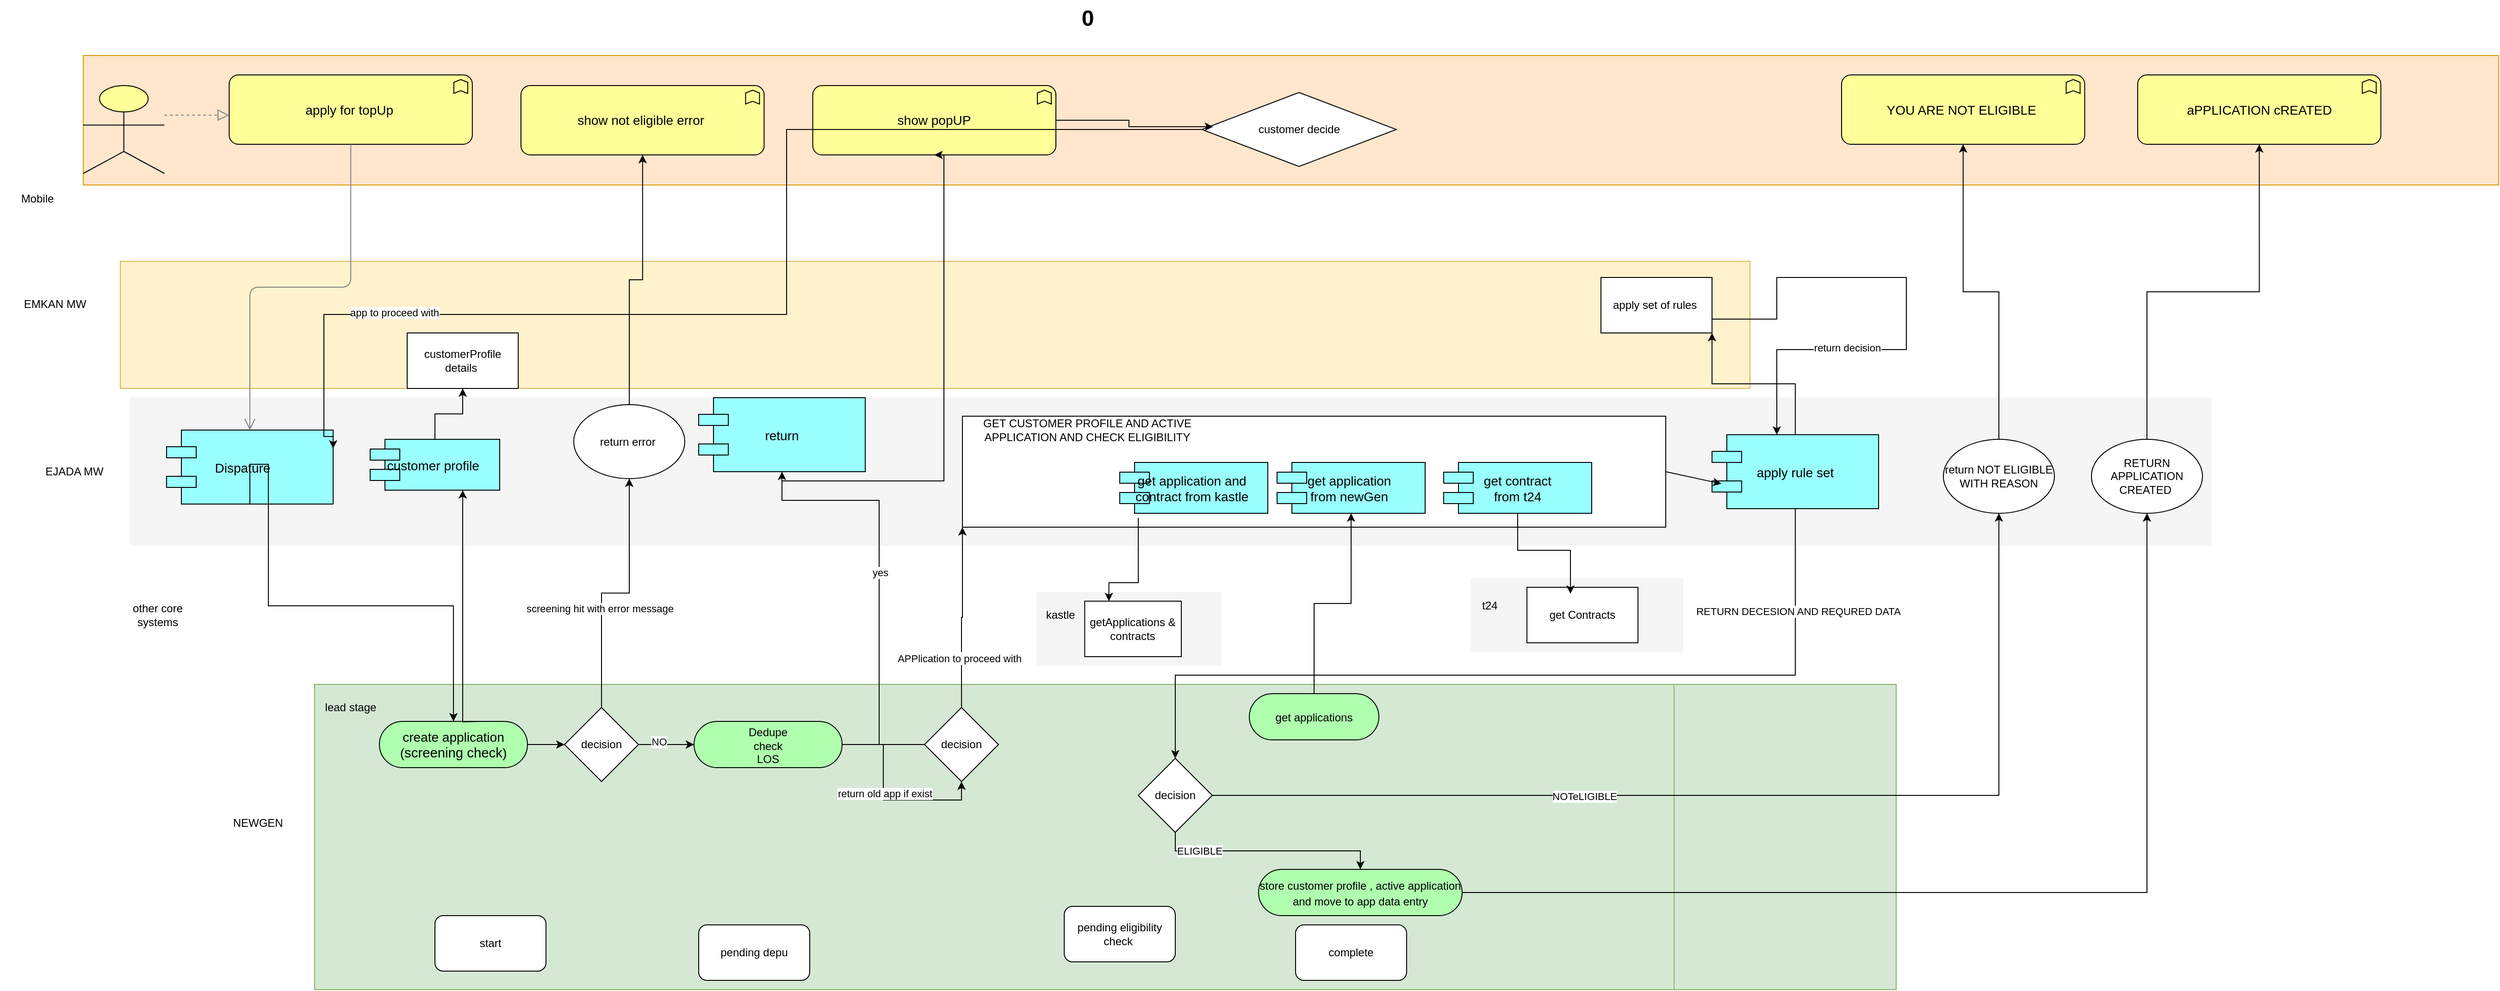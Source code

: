 <mxfile version="24.7.5" pages="4">
  <diagram name="Page-1" id="RGZKQhAAR5MllgYoGUVV">
    <mxGraphModel dx="2122" dy="805" grid="1" gridSize="10" guides="1" tooltips="1" connect="1" arrows="1" fold="1" page="1" pageScale="1" pageWidth="850" pageHeight="1100" math="0" shadow="0">
      <root>
        <mxCell id="0" />
        <mxCell id="1" parent="0" />
        <mxCell id="97WLVxQ1nQSDqi67pneO-1" value="" style="whiteSpace=wrap;html=1;strokeColor=none;strokeWidth=1;fillColor=#f5f5f5;fontSize=14;" vertex="1" parent="1">
          <mxGeometry x="-150" y="540" width="2250" height="160" as="geometry" />
        </mxCell>
        <mxCell id="97WLVxQ1nQSDqi67pneO-2" value="Business" style="text;html=1;strokeColor=none;fillColor=none;align=center;verticalAlign=middle;whiteSpace=wrap;fontSize=14;" vertex="1" parent="1">
          <mxGeometry x="1299" y="429" width="240" height="20" as="geometry" />
        </mxCell>
        <mxCell id="97WLVxQ1nQSDqi67pneO-3" value="0" style="text;strokeColor=none;fillColor=none;html=1;fontSize=24;fontStyle=1;verticalAlign=middle;align=center;" vertex="1" parent="1">
          <mxGeometry x="90" y="110" width="1590" height="40" as="geometry" />
        </mxCell>
        <mxCell id="97WLVxQ1nQSDqi67pneO-4" value="EJADA MW" style="text;html=1;align=center;verticalAlign=middle;whiteSpace=wrap;rounded=0;" vertex="1" parent="1">
          <mxGeometry x="-250" y="575" width="81" height="90" as="geometry" />
        </mxCell>
        <mxCell id="97WLVxQ1nQSDqi67pneO-5" value="Mobile" style="text;html=1;align=center;verticalAlign=middle;whiteSpace=wrap;rounded=0;" vertex="1" parent="1">
          <mxGeometry x="-290" y="280" width="81" height="90" as="geometry" />
        </mxCell>
        <mxCell id="97WLVxQ1nQSDqi67pneO-6" value="Dispature    " style="shape=component;align=center;fillColor=#99ffff;gradientColor=none;fontSize=14;" vertex="1" parent="1">
          <mxGeometry x="-110" y="575" width="180" height="80" as="geometry" />
        </mxCell>
        <mxCell id="97WLVxQ1nQSDqi67pneO-7" value="return error&amp;nbsp;" style="ellipse;whiteSpace=wrap;html=1;" vertex="1" parent="1">
          <mxGeometry x="330" y="547.5" width="120" height="80" as="geometry" />
        </mxCell>
        <mxCell id="97WLVxQ1nQSDqi67pneO-8" value="" style="whiteSpace=wrap;html=1;" vertex="1" parent="1">
          <mxGeometry x="750" y="560" width="760" height="120" as="geometry" />
        </mxCell>
        <mxCell id="97WLVxQ1nQSDqi67pneO-9" value="return" style="shape=component;align=center;fillColor=#99ffff;gradientColor=none;fontSize=14;" vertex="1" parent="1">
          <mxGeometry x="465" y="540" width="180" height="80" as="geometry" />
        </mxCell>
        <mxCell id="97WLVxQ1nQSDqi67pneO-10" value="" style="group;fillColor=#ffe6cc;strokeColor=#d79b00;" vertex="1" connectable="0" parent="1">
          <mxGeometry x="-200" y="170" width="2610" height="140" as="geometry" />
        </mxCell>
        <mxCell id="97WLVxQ1nQSDqi67pneO-11" value="apply for topUp&amp;nbsp;" style="html=1;whiteSpace=wrap;fillColor=#ffff99;shape=mxgraph.archimate3.application;appType=func;archiType=rounded;fontSize=14;" vertex="1" parent="97WLVxQ1nQSDqi67pneO-10">
          <mxGeometry x="157.651" y="21" width="262.752" height="75" as="geometry" />
        </mxCell>
        <mxCell id="97WLVxQ1nQSDqi67pneO-12" value="" style="html=1;whiteSpace=wrap;fillColor=#ffff99;shape=mxgraph.archimate3.actor;fontSize=14;" vertex="1" parent="97WLVxQ1nQSDqi67pneO-10">
          <mxGeometry y="32.5" width="87.584" height="95" as="geometry" />
        </mxCell>
        <mxCell id="97WLVxQ1nQSDqi67pneO-13" value="show popUP" style="html=1;whiteSpace=wrap;fillColor=#ffff99;shape=mxgraph.archimate3.application;appType=func;archiType=rounded;fontSize=14;" vertex="1" parent="97WLVxQ1nQSDqi67pneO-10">
          <mxGeometry x="788.255" y="32.5" width="262.752" height="75" as="geometry" />
        </mxCell>
        <mxCell id="97WLVxQ1nQSDqi67pneO-14" value="show not eligible error&amp;nbsp;" style="html=1;whiteSpace=wrap;fillColor=#ffff99;shape=mxgraph.archimate3.application;appType=func;archiType=rounded;fontSize=14;" vertex="1" parent="97WLVxQ1nQSDqi67pneO-10">
          <mxGeometry x="472.953" y="32.5" width="262.752" height="75" as="geometry" />
        </mxCell>
        <mxCell id="97WLVxQ1nQSDqi67pneO-15" style="edgeStyle=elbowEdgeStyle;rounded=1;elbow=vertical;html=1;dashed=1;startSize=10;endArrow=block;endFill=0;endSize=10;jettySize=auto;orthogonalLoop=1;strokeColor=#808080;fontSize=14;" edge="1" parent="97WLVxQ1nQSDqi67pneO-10" source="97WLVxQ1nQSDqi67pneO-12" target="97WLVxQ1nQSDqi67pneO-11">
          <mxGeometry relative="1" as="geometry" />
        </mxCell>
        <mxCell id="97WLVxQ1nQSDqi67pneO-16" value="customer decide" style="rhombus;whiteSpace=wrap;html=1;" vertex="1" parent="97WLVxQ1nQSDqi67pneO-10">
          <mxGeometry x="1208.658" y="40" width="210.201" height="80" as="geometry" />
        </mxCell>
        <mxCell id="97WLVxQ1nQSDqi67pneO-17" style="edgeStyle=orthogonalEdgeStyle;rounded=0;orthogonalLoop=1;jettySize=auto;html=1;entryX=0.058;entryY=0.463;entryDx=0;entryDy=0;entryPerimeter=0;" edge="1" parent="97WLVxQ1nQSDqi67pneO-10" source="97WLVxQ1nQSDqi67pneO-13" target="97WLVxQ1nQSDqi67pneO-16">
          <mxGeometry relative="1" as="geometry" />
        </mxCell>
        <mxCell id="97WLVxQ1nQSDqi67pneO-18" value="YOU ARE NOT ELIGIBLE&amp;nbsp;" style="html=1;whiteSpace=wrap;fillColor=#ffff99;shape=mxgraph.archimate3.application;appType=func;archiType=rounded;fontSize=14;" vertex="1" parent="97WLVxQ1nQSDqi67pneO-10">
          <mxGeometry x="1899.995" y="21" width="262.752" height="75" as="geometry" />
        </mxCell>
        <mxCell id="97WLVxQ1nQSDqi67pneO-19" value="aPPLICATION cREATED" style="html=1;whiteSpace=wrap;fillColor=#ffff99;shape=mxgraph.archimate3.application;appType=func;archiType=rounded;fontSize=14;" vertex="1" parent="97WLVxQ1nQSDqi67pneO-10">
          <mxGeometry x="2219.995" y="21" width="262.752" height="75" as="geometry" />
        </mxCell>
        <mxCell id="97WLVxQ1nQSDqi67pneO-20" value="" style="group" vertex="1" connectable="0" parent="1">
          <mxGeometry x="-50" y="850" width="1809" height="330" as="geometry" />
        </mxCell>
        <mxCell id="97WLVxQ1nQSDqi67pneO-21" value="NEWGEN&amp;nbsp;" style="text;html=1;align=center;verticalAlign=middle;whiteSpace=wrap;rounded=0;" vertex="1" parent="97WLVxQ1nQSDqi67pneO-20">
          <mxGeometry y="105" width="81" height="90" as="geometry" />
        </mxCell>
        <mxCell id="97WLVxQ1nQSDqi67pneO-22" value="" style="group;fillColor=#d5e8d4;strokeColor=#82b366;" vertex="1" connectable="0" parent="97WLVxQ1nQSDqi67pneO-20">
          <mxGeometry x="100" width="1709" height="330" as="geometry" />
        </mxCell>
        <mxCell id="97WLVxQ1nQSDqi67pneO-23" value="" style="whiteSpace=wrap;html=1;strokeColor=#82b366;strokeWidth=1;fillColor=#d5e8d4;fontSize=14;" vertex="1" parent="97WLVxQ1nQSDqi67pneO-22">
          <mxGeometry width="1469" height="330" as="geometry" />
        </mxCell>
        <mxCell id="97WLVxQ1nQSDqi67pneO-24" style="edgeStyle=orthogonalEdgeStyle;rounded=0;orthogonalLoop=1;jettySize=auto;html=1;entryX=0;entryY=0.5;entryDx=0;entryDy=0;" edge="1" parent="97WLVxQ1nQSDqi67pneO-22" source="97WLVxQ1nQSDqi67pneO-25" target="97WLVxQ1nQSDqi67pneO-28">
          <mxGeometry relative="1" as="geometry" />
        </mxCell>
        <mxCell id="97WLVxQ1nQSDqi67pneO-25" value="create application (&lt;span style=&quot;font-size:11.0pt;line-height:107%;&lt;br/&gt;font-family:&amp;quot;Calibri&amp;quot;,sans-serif;mso-fareast-font-family:Aptos;mso-fareast-theme-font:&lt;br/&gt;minor-latin;mso-bidi-font-family:Calibri;mso-ansi-language:EN-US;mso-fareast-language:&lt;br/&gt;EN-US;mso-bidi-language:AR-SA&quot;&gt;screening check&lt;/span&gt;)" style="html=1;whiteSpace=wrap;fillColor=#AFFFAF;shape=mxgraph.archimate3.service;fontSize=14;" vertex="1" parent="97WLVxQ1nQSDqi67pneO-22">
          <mxGeometry x="70" y="40" width="160" height="50" as="geometry" />
        </mxCell>
        <mxCell id="97WLVxQ1nQSDqi67pneO-26" style="edgeStyle=orthogonalEdgeStyle;rounded=0;orthogonalLoop=1;jettySize=auto;html=1;" edge="1" parent="97WLVxQ1nQSDqi67pneO-22" source="97WLVxQ1nQSDqi67pneO-28" target="97WLVxQ1nQSDqi67pneO-29">
          <mxGeometry relative="1" as="geometry" />
        </mxCell>
        <mxCell id="97WLVxQ1nQSDqi67pneO-27" value="NO" style="edgeLabel;html=1;align=center;verticalAlign=middle;resizable=0;points=[];" vertex="1" connectable="0" parent="97WLVxQ1nQSDqi67pneO-26">
          <mxGeometry x="-0.275" y="3" relative="1" as="geometry">
            <mxPoint as="offset" />
          </mxGeometry>
        </mxCell>
        <mxCell id="97WLVxQ1nQSDqi67pneO-28" value="decision" style="rhombus;whiteSpace=wrap;html=1;" vertex="1" parent="97WLVxQ1nQSDqi67pneO-22">
          <mxGeometry x="270" y="25" width="80" height="80" as="geometry" />
        </mxCell>
        <mxCell id="97WLVxQ1nQSDqi67pneO-29" value="&lt;span style=&quot;font-size: 12px;&quot;&gt;&amp;nbsp;Dedupe&amp;nbsp;&lt;/span&gt;&lt;div style=&quot;font-size: 12px;&quot;&gt;check&lt;div&gt;LOS&lt;/div&gt;&lt;/div&gt;" style="html=1;whiteSpace=wrap;fillColor=#AFFFAF;shape=mxgraph.archimate3.service;fontSize=14;" vertex="1" parent="97WLVxQ1nQSDqi67pneO-22">
          <mxGeometry x="410" y="40" width="160" height="50" as="geometry" />
        </mxCell>
        <mxCell id="97WLVxQ1nQSDqi67pneO-30" value="start" style="rounded=1;whiteSpace=wrap;html=1;" vertex="1" parent="97WLVxQ1nQSDqi67pneO-22">
          <mxGeometry x="130" y="250" width="120" height="60" as="geometry" />
        </mxCell>
        <mxCell id="97WLVxQ1nQSDqi67pneO-31" value="pending depu" style="rounded=1;whiteSpace=wrap;html=1;" vertex="1" parent="97WLVxQ1nQSDqi67pneO-22">
          <mxGeometry x="415" y="260" width="120" height="60" as="geometry" />
        </mxCell>
        <mxCell id="97WLVxQ1nQSDqi67pneO-32" value="pending eligibility check&amp;nbsp;" style="rounded=1;whiteSpace=wrap;html=1;" vertex="1" parent="97WLVxQ1nQSDqi67pneO-22">
          <mxGeometry x="810" y="240" width="120" height="60" as="geometry" />
        </mxCell>
        <mxCell id="97WLVxQ1nQSDqi67pneO-33" value="complete" style="rounded=1;whiteSpace=wrap;html=1;" vertex="1" parent="97WLVxQ1nQSDqi67pneO-22">
          <mxGeometry x="1060" y="260" width="120" height="60" as="geometry" />
        </mxCell>
        <mxCell id="97WLVxQ1nQSDqi67pneO-34" value="&lt;span style=&quot;font-size: 12px;&quot;&gt;store customer profile , active application and move to app data entry&lt;/span&gt;" style="html=1;whiteSpace=wrap;fillColor=#AFFFAF;shape=mxgraph.archimate3.service;fontSize=14;" vertex="1" parent="97WLVxQ1nQSDqi67pneO-22">
          <mxGeometry x="1020" y="200" width="220" height="50" as="geometry" />
        </mxCell>
        <mxCell id="97WLVxQ1nQSDqi67pneO-35" value="&lt;span style=&quot;font-size: 12px;&quot;&gt;get applications&lt;/span&gt;" style="html=1;whiteSpace=wrap;fillColor=#AFFFAF;shape=mxgraph.archimate3.service;fontSize=14;" vertex="1" parent="97WLVxQ1nQSDqi67pneO-22">
          <mxGeometry x="1010" y="10" width="140" height="50" as="geometry" />
        </mxCell>
        <mxCell id="97WLVxQ1nQSDqi67pneO-36" value="lead stage" style="text;html=1;align=center;verticalAlign=middle;whiteSpace=wrap;rounded=0;" vertex="1" parent="97WLVxQ1nQSDqi67pneO-22">
          <mxGeometry x="9" y="10" width="60" height="30" as="geometry" />
        </mxCell>
        <mxCell id="97WLVxQ1nQSDqi67pneO-37" value="decision" style="rhombus;whiteSpace=wrap;html=1;" vertex="1" parent="97WLVxQ1nQSDqi67pneO-22">
          <mxGeometry x="659" y="25" width="80" height="80" as="geometry" />
        </mxCell>
        <mxCell id="97WLVxQ1nQSDqi67pneO-38" style="edgeStyle=orthogonalEdgeStyle;rounded=0;orthogonalLoop=1;jettySize=auto;html=1;entryX=0.5;entryY=1;entryDx=0;entryDy=0;" edge="1" parent="97WLVxQ1nQSDqi67pneO-22" source="97WLVxQ1nQSDqi67pneO-29" target="97WLVxQ1nQSDqi67pneO-37">
          <mxGeometry relative="1" as="geometry" />
        </mxCell>
        <mxCell id="97WLVxQ1nQSDqi67pneO-39" value="return old app if exist" style="edgeLabel;html=1;align=center;verticalAlign=middle;resizable=0;points=[];" vertex="1" connectable="0" parent="97WLVxQ1nQSDqi67pneO-38">
          <mxGeometry x="-0.067" y="1" relative="1" as="geometry">
            <mxPoint as="offset" />
          </mxGeometry>
        </mxCell>
        <mxCell id="97WLVxQ1nQSDqi67pneO-40" style="edgeStyle=orthogonalEdgeStyle;rounded=0;orthogonalLoop=1;jettySize=auto;html=1;exitX=0.5;exitY=1;exitDx=0;exitDy=0;" edge="1" parent="97WLVxQ1nQSDqi67pneO-22" source="97WLVxQ1nQSDqi67pneO-42" target="97WLVxQ1nQSDqi67pneO-34">
          <mxGeometry relative="1" as="geometry" />
        </mxCell>
        <mxCell id="97WLVxQ1nQSDqi67pneO-41" value="ELIGIBLE" style="edgeLabel;html=1;align=center;verticalAlign=middle;resizable=0;points=[];" vertex="1" connectable="0" parent="97WLVxQ1nQSDqi67pneO-40">
          <mxGeometry x="-0.618" relative="1" as="geometry">
            <mxPoint as="offset" />
          </mxGeometry>
        </mxCell>
        <mxCell id="97WLVxQ1nQSDqi67pneO-42" value="decision" style="rhombus;whiteSpace=wrap;html=1;" vertex="1" parent="97WLVxQ1nQSDqi67pneO-22">
          <mxGeometry x="890" y="80" width="80" height="80" as="geometry" />
        </mxCell>
        <mxCell id="97WLVxQ1nQSDqi67pneO-43" style="edgeStyle=orthogonalEdgeStyle;rounded=0;orthogonalLoop=1;jettySize=auto;html=1;" edge="1" parent="1" source="97WLVxQ1nQSDqi67pneO-28" target="97WLVxQ1nQSDqi67pneO-7">
          <mxGeometry relative="1" as="geometry" />
        </mxCell>
        <mxCell id="97WLVxQ1nQSDqi67pneO-44" value="screening hit with error message" style="edgeLabel;html=1;align=center;verticalAlign=middle;resizable=0;points=[];" vertex="1" connectable="0" parent="97WLVxQ1nQSDqi67pneO-43">
          <mxGeometry x="-0.229" y="2" relative="1" as="geometry">
            <mxPoint as="offset" />
          </mxGeometry>
        </mxCell>
        <mxCell id="97WLVxQ1nQSDqi67pneO-45" style="edgeStyle=orthogonalEdgeStyle;rounded=0;orthogonalLoop=1;jettySize=auto;html=1;entryX=0.5;entryY=0;entryDx=0;entryDy=0;entryPerimeter=0;exitX=0.5;exitY=1;exitDx=0;exitDy=0;" edge="1" parent="1" source="97WLVxQ1nQSDqi67pneO-6" target="97WLVxQ1nQSDqi67pneO-25">
          <mxGeometry relative="1" as="geometry">
            <Array as="points">
              <mxPoint x="-20" y="612" />
              <mxPoint y="612" />
              <mxPoint y="765" />
              <mxPoint x="200" y="765" />
            </Array>
          </mxGeometry>
        </mxCell>
        <mxCell id="97WLVxQ1nQSDqi67pneO-46" value="GET CUSTOMER PROFILE AND ACTIVE APPLICATION AND CHECK ELIGIBILITY" style="text;html=1;align=center;verticalAlign=middle;whiteSpace=wrap;rounded=0;" vertex="1" parent="1">
          <mxGeometry x="750" y="560" width="270" height="30" as="geometry" />
        </mxCell>
        <mxCell id="97WLVxQ1nQSDqi67pneO-47" value="get application and &#xa;contract from kastle " style="shape=component;align=center;fillColor=#99ffff;gradientColor=none;fontSize=14;" vertex="1" parent="1">
          <mxGeometry x="920" y="610" width="160" height="55" as="geometry" />
        </mxCell>
        <mxCell id="97WLVxQ1nQSDqi67pneO-48" value="get application &#xa;from newGen " style="shape=component;align=center;fillColor=#99ffff;gradientColor=none;fontSize=14;" vertex="1" parent="1">
          <mxGeometry x="1090" y="610" width="160" height="55" as="geometry" />
        </mxCell>
        <mxCell id="97WLVxQ1nQSDqi67pneO-49" value="get contract&#xa;from t24" style="shape=component;align=center;fillColor=#99ffff;gradientColor=none;fontSize=14;" vertex="1" parent="1">
          <mxGeometry x="1270" y="610" width="160" height="55" as="geometry" />
        </mxCell>
        <mxCell id="97WLVxQ1nQSDqi67pneO-50" value="" style="whiteSpace=wrap;html=1;strokeColor=#d6b656;strokeWidth=1;fillColor=#fff2cc;fontSize=14;" vertex="1" parent="1">
          <mxGeometry x="-160" y="392.5" width="1761" height="137.5" as="geometry" />
        </mxCell>
        <mxCell id="97WLVxQ1nQSDqi67pneO-51" style="edgeStyle=orthogonalEdgeStyle;rounded=0;orthogonalLoop=1;jettySize=auto;html=1;entryX=0.5;entryY=1;entryDx=0;entryDy=0;entryPerimeter=0;" edge="1" parent="1" source="97WLVxQ1nQSDqi67pneO-9" target="97WLVxQ1nQSDqi67pneO-13">
          <mxGeometry relative="1" as="geometry">
            <Array as="points">
              <mxPoint x="730" y="630" />
            </Array>
          </mxGeometry>
        </mxCell>
        <mxCell id="97WLVxQ1nQSDqi67pneO-52" style="edgeStyle=orthogonalEdgeStyle;rounded=0;orthogonalLoop=1;jettySize=auto;html=1;" edge="1" parent="1" source="97WLVxQ1nQSDqi67pneO-7" target="97WLVxQ1nQSDqi67pneO-14">
          <mxGeometry relative="1" as="geometry" />
        </mxCell>
        <mxCell id="97WLVxQ1nQSDqi67pneO-53" style="edgeStyle=elbowEdgeStyle;rounded=1;elbow=vertical;html=1;startSize=10;endArrow=open;endFill=0;endSize=10;jettySize=auto;orthogonalLoop=1;strokeColor=#808080;fontSize=14;" edge="1" parent="1" source="97WLVxQ1nQSDqi67pneO-11" target="97WLVxQ1nQSDqi67pneO-6">
          <mxGeometry relative="1" as="geometry" />
        </mxCell>
        <mxCell id="97WLVxQ1nQSDqi67pneO-54" value="EMKAN MW" style="text;html=1;align=center;verticalAlign=middle;whiteSpace=wrap;rounded=0;" vertex="1" parent="1">
          <mxGeometry x="-271" y="394" width="81" height="90" as="geometry" />
        </mxCell>
        <mxCell id="97WLVxQ1nQSDqi67pneO-55" style="edgeStyle=orthogonalEdgeStyle;rounded=0;orthogonalLoop=1;jettySize=auto;html=1;entryX=1;entryY=0.25;entryDx=0;entryDy=0;" edge="1" parent="1" source="97WLVxQ1nQSDqi67pneO-16" target="97WLVxQ1nQSDqi67pneO-6">
          <mxGeometry relative="1" as="geometry">
            <Array as="points">
              <mxPoint x="560" y="450" />
              <mxPoint x="60" y="450" />
              <mxPoint x="60" y="582" />
              <mxPoint x="70" y="582" />
            </Array>
          </mxGeometry>
        </mxCell>
        <mxCell id="97WLVxQ1nQSDqi67pneO-56" value="app to proceed with" style="edgeLabel;html=1;align=center;verticalAlign=middle;resizable=0;points=[];" vertex="1" connectable="0" parent="97WLVxQ1nQSDqi67pneO-55">
          <mxGeometry x="0.645" y="-2" relative="1" as="geometry">
            <mxPoint as="offset" />
          </mxGeometry>
        </mxCell>
        <mxCell id="97WLVxQ1nQSDqi67pneO-57" style="edgeStyle=orthogonalEdgeStyle;rounded=0;orthogonalLoop=1;jettySize=auto;html=1;exitX=1;exitY=0.75;exitDx=0;exitDy=0;" edge="1" parent="1" source="97WLVxQ1nQSDqi67pneO-59" target="97WLVxQ1nQSDqi67pneO-75">
          <mxGeometry relative="1" as="geometry">
            <mxPoint x="1630" y="437.02" as="sourcePoint" />
            <mxPoint x="2060" y="545" as="targetPoint" />
            <Array as="points">
              <mxPoint x="1630" y="455" />
              <mxPoint x="1630" y="410" />
              <mxPoint x="1770" y="410" />
              <mxPoint x="1770" y="488" />
              <mxPoint x="1630" y="488" />
            </Array>
          </mxGeometry>
        </mxCell>
        <mxCell id="97WLVxQ1nQSDqi67pneO-58" value="return decision" style="edgeLabel;html=1;align=center;verticalAlign=middle;resizable=0;points=[];" vertex="1" connectable="0" parent="97WLVxQ1nQSDqi67pneO-57">
          <mxGeometry x="0.405" y="-2" relative="1" as="geometry">
            <mxPoint as="offset" />
          </mxGeometry>
        </mxCell>
        <mxCell id="97WLVxQ1nQSDqi67pneO-59" value="apply set of rules&amp;nbsp;" style="whiteSpace=wrap;html=1;" vertex="1" parent="1">
          <mxGeometry x="1440" y="410" width="120" height="60" as="geometry" />
        </mxCell>
        <mxCell id="97WLVxQ1nQSDqi67pneO-60" value="" style="edgeStyle=orthogonalEdgeStyle;rounded=0;orthogonalLoop=1;jettySize=auto;html=1;entryX=1;entryY=1;entryDx=0;entryDy=0;exitX=0.5;exitY=0;exitDx=0;exitDy=0;" edge="1" parent="1" source="97WLVxQ1nQSDqi67pneO-75" target="97WLVxQ1nQSDqi67pneO-59">
          <mxGeometry relative="1" as="geometry" />
        </mxCell>
        <mxCell id="97WLVxQ1nQSDqi67pneO-61" style="edgeStyle=orthogonalEdgeStyle;rounded=0;orthogonalLoop=1;jettySize=auto;html=1;exitX=0.5;exitY=0;exitDx=0;exitDy=0;" edge="1" parent="1" source="97WLVxQ1nQSDqi67pneO-89" target="97WLVxQ1nQSDqi67pneO-62">
          <mxGeometry relative="1" as="geometry" />
        </mxCell>
        <mxCell id="97WLVxQ1nQSDqi67pneO-62" value="customerProfile details&amp;nbsp;" style="whiteSpace=wrap;html=1;" vertex="1" parent="1">
          <mxGeometry x="150" y="470" width="120" height="60" as="geometry" />
        </mxCell>
        <mxCell id="97WLVxQ1nQSDqi67pneO-63" value="" style="whiteSpace=wrap;html=1;strokeColor=none;strokeWidth=1;fillColor=#f5f5f5;fontSize=14;" vertex="1" parent="1">
          <mxGeometry x="1299" y="735" width="230" height="80" as="geometry" />
        </mxCell>
        <mxCell id="97WLVxQ1nQSDqi67pneO-64" value="t24" style="text;html=1;align=center;verticalAlign=middle;whiteSpace=wrap;rounded=0;" vertex="1" parent="1">
          <mxGeometry x="1290" y="750" width="60" height="30" as="geometry" />
        </mxCell>
        <mxCell id="97WLVxQ1nQSDqi67pneO-65" value="" style="group" vertex="1" connectable="0" parent="1">
          <mxGeometry x="830" y="750" width="200" height="80" as="geometry" />
        </mxCell>
        <mxCell id="97WLVxQ1nQSDqi67pneO-66" value="" style="whiteSpace=wrap;html=1;strokeColor=none;strokeWidth=1;fillColor=#f5f5f5;fontSize=14;" vertex="1" parent="97WLVxQ1nQSDqi67pneO-65">
          <mxGeometry width="200" height="80" as="geometry" />
        </mxCell>
        <mxCell id="97WLVxQ1nQSDqi67pneO-67" value="getApplications &amp;amp; contracts" style="whiteSpace=wrap;html=1;" vertex="1" parent="97WLVxQ1nQSDqi67pneO-65">
          <mxGeometry x="52.174" y="10" width="104.348" height="60" as="geometry" />
        </mxCell>
        <mxCell id="97WLVxQ1nQSDqi67pneO-68" value="kastle" style="text;html=1;align=center;verticalAlign=middle;whiteSpace=wrap;rounded=0;" vertex="1" parent="97WLVxQ1nQSDqi67pneO-65">
          <mxGeometry y="10" width="52.174" height="30" as="geometry" />
        </mxCell>
        <mxCell id="97WLVxQ1nQSDqi67pneO-69" style="edgeStyle=orthogonalEdgeStyle;rounded=0;orthogonalLoop=1;jettySize=auto;html=1;entryX=0.25;entryY=0;entryDx=0;entryDy=0;" edge="1" parent="1" target="97WLVxQ1nQSDqi67pneO-67">
          <mxGeometry relative="1" as="geometry">
            <mxPoint x="940" y="670" as="sourcePoint" />
            <mxPoint x="980" y="775" as="targetPoint" />
            <Array as="points">
              <mxPoint x="940" y="740" />
              <mxPoint x="908" y="740" />
            </Array>
          </mxGeometry>
        </mxCell>
        <mxCell id="97WLVxQ1nQSDqi67pneO-70" value="get Contracts" style="whiteSpace=wrap;html=1;" vertex="1" parent="1">
          <mxGeometry x="1360" y="745" width="120" height="60" as="geometry" />
        </mxCell>
        <mxCell id="97WLVxQ1nQSDqi67pneO-71" style="edgeStyle=orthogonalEdgeStyle;rounded=0;orthogonalLoop=1;jettySize=auto;html=1;entryX=0.392;entryY=0.117;entryDx=0;entryDy=0;entryPerimeter=0;" edge="1" parent="1" source="97WLVxQ1nQSDqi67pneO-49" target="97WLVxQ1nQSDqi67pneO-70">
          <mxGeometry relative="1" as="geometry" />
        </mxCell>
        <mxCell id="97WLVxQ1nQSDqi67pneO-72" value="other core systems" style="text;html=1;align=center;verticalAlign=middle;whiteSpace=wrap;rounded=0;" vertex="1" parent="1">
          <mxGeometry x="-160" y="730" width="81" height="90" as="geometry" />
        </mxCell>
        <mxCell id="97WLVxQ1nQSDqi67pneO-73" style="edgeStyle=orthogonalEdgeStyle;rounded=0;orthogonalLoop=1;jettySize=auto;html=1;entryX=0.5;entryY=0;entryDx=0;entryDy=0;" edge="1" parent="1" source="97WLVxQ1nQSDqi67pneO-75" target="97WLVxQ1nQSDqi67pneO-42">
          <mxGeometry relative="1" as="geometry">
            <Array as="points">
              <mxPoint x="1650" y="840" />
              <mxPoint x="980" y="840" />
            </Array>
          </mxGeometry>
        </mxCell>
        <mxCell id="97WLVxQ1nQSDqi67pneO-74" value="RETURN DECESION AND REQURED DATA" style="edgeLabel;html=1;align=center;verticalAlign=middle;resizable=0;points=[];" vertex="1" connectable="0" parent="97WLVxQ1nQSDqi67pneO-73">
          <mxGeometry x="-0.764" y="3" relative="1" as="geometry">
            <mxPoint as="offset" />
          </mxGeometry>
        </mxCell>
        <mxCell id="97WLVxQ1nQSDqi67pneO-75" value="apply rule set" style="shape=component;align=center;fillColor=#99ffff;gradientColor=none;fontSize=14;" vertex="1" parent="1">
          <mxGeometry x="1560" y="580" width="180" height="80" as="geometry" />
        </mxCell>
        <mxCell id="97WLVxQ1nQSDqi67pneO-76" style="edgeStyle=orthogonalEdgeStyle;rounded=0;orthogonalLoop=1;jettySize=auto;html=1;entryX=0.5;entryY=1;entryDx=0;entryDy=0;" edge="1" parent="1" source="97WLVxQ1nQSDqi67pneO-37" target="97WLVxQ1nQSDqi67pneO-9">
          <mxGeometry relative="1" as="geometry">
            <Array as="points">
              <mxPoint x="660" y="915" />
              <mxPoint x="660" y="651" />
            </Array>
          </mxGeometry>
        </mxCell>
        <mxCell id="97WLVxQ1nQSDqi67pneO-77" value="yes" style="edgeLabel;html=1;align=center;verticalAlign=middle;resizable=0;points=[];" vertex="1" connectable="0" parent="97WLVxQ1nQSDqi67pneO-76">
          <mxGeometry x="0.047" y="-1" relative="1" as="geometry">
            <mxPoint as="offset" />
          </mxGeometry>
        </mxCell>
        <mxCell id="97WLVxQ1nQSDqi67pneO-78" value="" style="edgeStyle=orthogonalEdgeStyle;rounded=0;orthogonalLoop=1;jettySize=auto;html=1;entryX=0;entryY=1;entryDx=0;entryDy=0;" edge="1" parent="1" source="97WLVxQ1nQSDqi67pneO-37" target="97WLVxQ1nQSDqi67pneO-8">
          <mxGeometry relative="1" as="geometry" />
        </mxCell>
        <mxCell id="97WLVxQ1nQSDqi67pneO-79" value="no&amp;nbsp;" style="edgeLabel;html=1;align=center;verticalAlign=middle;resizable=0;points=[];" vertex="1" connectable="0" parent="97WLVxQ1nQSDqi67pneO-78">
          <mxGeometry x="-0.448" y="3" relative="1" as="geometry">
            <mxPoint as="offset" />
          </mxGeometry>
        </mxCell>
        <mxCell id="97WLVxQ1nQSDqi67pneO-80" value="&amp;nbsp;APPlication to proceed with" style="edgeLabel;html=1;align=center;verticalAlign=middle;resizable=0;points=[];" vertex="1" connectable="0" parent="97WLVxQ1nQSDqi67pneO-78">
          <mxGeometry x="-0.461" y="4" relative="1" as="geometry">
            <mxPoint as="offset" />
          </mxGeometry>
        </mxCell>
        <mxCell id="97WLVxQ1nQSDqi67pneO-81" value="" style="endArrow=classic;html=1;rounded=0;entryX=0.056;entryY=0.663;entryDx=0;entryDy=0;entryPerimeter=0;" edge="1" parent="1" target="97WLVxQ1nQSDqi67pneO-75">
          <mxGeometry width="50" height="50" relative="1" as="geometry">
            <mxPoint x="1510" y="620" as="sourcePoint" />
            <mxPoint x="1560" y="570" as="targetPoint" />
          </mxGeometry>
        </mxCell>
        <mxCell id="97WLVxQ1nQSDqi67pneO-82" value="return NOT ELIGIBLE WITH REASON" style="ellipse;whiteSpace=wrap;html=1;" vertex="1" parent="1">
          <mxGeometry x="1810" y="585" width="120" height="80" as="geometry" />
        </mxCell>
        <mxCell id="97WLVxQ1nQSDqi67pneO-83" style="edgeStyle=orthogonalEdgeStyle;rounded=0;orthogonalLoop=1;jettySize=auto;html=1;entryX=0.5;entryY=1;entryDx=0;entryDy=0;" edge="1" parent="1" source="97WLVxQ1nQSDqi67pneO-42" target="97WLVxQ1nQSDqi67pneO-82">
          <mxGeometry relative="1" as="geometry">
            <mxPoint x="1210" y="970" as="targetPoint" />
          </mxGeometry>
        </mxCell>
        <mxCell id="97WLVxQ1nQSDqi67pneO-84" value="NOTeLIGIBLE" style="edgeLabel;html=1;align=center;verticalAlign=middle;resizable=0;points=[];" vertex="1" connectable="0" parent="97WLVxQ1nQSDqi67pneO-83">
          <mxGeometry x="-0.305" y="-1" relative="1" as="geometry">
            <mxPoint as="offset" />
          </mxGeometry>
        </mxCell>
        <mxCell id="97WLVxQ1nQSDqi67pneO-85" style="edgeStyle=orthogonalEdgeStyle;rounded=0;orthogonalLoop=1;jettySize=auto;html=1;entryX=0.5;entryY=1;entryDx=0;entryDy=0;entryPerimeter=0;" edge="1" parent="1" source="97WLVxQ1nQSDqi67pneO-82" target="97WLVxQ1nQSDqi67pneO-18">
          <mxGeometry relative="1" as="geometry" />
        </mxCell>
        <mxCell id="97WLVxQ1nQSDqi67pneO-86" value="RETURN APPLICATION CREATED&amp;nbsp;" style="ellipse;whiteSpace=wrap;html=1;" vertex="1" parent="1">
          <mxGeometry x="1970" y="585" width="120" height="80" as="geometry" />
        </mxCell>
        <mxCell id="97WLVxQ1nQSDqi67pneO-87" style="edgeStyle=orthogonalEdgeStyle;rounded=0;orthogonalLoop=1;jettySize=auto;html=1;entryX=0.5;entryY=1;entryDx=0;entryDy=0;" edge="1" parent="1" source="97WLVxQ1nQSDqi67pneO-34" target="97WLVxQ1nQSDqi67pneO-86">
          <mxGeometry relative="1" as="geometry" />
        </mxCell>
        <mxCell id="97WLVxQ1nQSDqi67pneO-88" style="edgeStyle=orthogonalEdgeStyle;rounded=0;orthogonalLoop=1;jettySize=auto;html=1;entryX=0.5;entryY=1;entryDx=0;entryDy=0;entryPerimeter=0;" edge="1" parent="1" source="97WLVxQ1nQSDqi67pneO-86" target="97WLVxQ1nQSDqi67pneO-19">
          <mxGeometry relative="1" as="geometry" />
        </mxCell>
        <mxCell id="97WLVxQ1nQSDqi67pneO-89" value="customer profile " style="shape=component;align=center;fillColor=#99ffff;gradientColor=none;fontSize=14;" vertex="1" parent="1">
          <mxGeometry x="110" y="585" width="140" height="55" as="geometry" />
        </mxCell>
        <mxCell id="97WLVxQ1nQSDqi67pneO-90" style="edgeStyle=orthogonalEdgeStyle;rounded=0;orthogonalLoop=1;jettySize=auto;html=1;" edge="1" parent="1">
          <mxGeometry relative="1" as="geometry">
            <mxPoint x="230" y="890" as="sourcePoint" />
            <mxPoint x="210" y="640" as="targetPoint" />
          </mxGeometry>
        </mxCell>
        <mxCell id="97WLVxQ1nQSDqi67pneO-91" style="edgeStyle=orthogonalEdgeStyle;rounded=0;orthogonalLoop=1;jettySize=auto;html=1;exitX=0.5;exitY=0;exitDx=0;exitDy=0;exitPerimeter=0;" edge="1" parent="1" source="97WLVxQ1nQSDqi67pneO-35" target="97WLVxQ1nQSDqi67pneO-48">
          <mxGeometry relative="1" as="geometry" />
        </mxCell>
      </root>
    </mxGraphModel>
  </diagram>
  <diagram name="Page-2" id="5XKP6lIqmi9l5FEIjpCR">
    <mxGraphModel grid="1" page="1" gridSize="10" guides="1" tooltips="1" connect="1" arrows="1" fold="1" pageScale="1" pageWidth="827" pageHeight="1169" math="0" shadow="0">
      <root>
        <mxCell id="0" />
        <mxCell id="1" parent="0" />
        <mxCell id="oN2jPuJVBlnPUY4lmOSZ-2" value="" style="endArrow=none;dashed=1;html=1;dashPattern=1 3;strokeWidth=2;rounded=0;" edge="1" parent="1" source="tf4WmWPH4eLoDcIHFeZ8-3">
          <mxGeometry width="50" height="50" relative="1" as="geometry">
            <mxPoint x="100" y="500" as="sourcePoint" />
            <mxPoint x="100" y="90" as="targetPoint" />
          </mxGeometry>
        </mxCell>
        <mxCell id="oN2jPuJVBlnPUY4lmOSZ-3" value="mobile" style="rounded=1;whiteSpace=wrap;html=1;" vertex="1" parent="1">
          <mxGeometry x="40" y="30" width="120" height="60" as="geometry" />
        </mxCell>
        <mxCell id="oN2jPuJVBlnPUY4lmOSZ-4" value="Ejada MW External&amp;nbsp;" style="rounded=1;whiteSpace=wrap;html=1;" vertex="1" parent="1">
          <mxGeometry x="250" y="30" width="70" height="60" as="geometry" />
        </mxCell>
        <mxCell id="oN2jPuJVBlnPUY4lmOSZ-5" value="" style="endArrow=none;dashed=1;html=1;dashPattern=1 3;strokeWidth=2;rounded=0;" edge="1" parent="1">
          <mxGeometry width="50" height="50" relative="1" as="geometry">
            <mxPoint x="281" y="500" as="sourcePoint" />
            <mxPoint x="281" y="90" as="targetPoint" />
          </mxGeometry>
        </mxCell>
        <mxCell id="oN2jPuJVBlnPUY4lmOSZ-6" value="NewGEN" style="rounded=1;whiteSpace=wrap;html=1;" vertex="1" parent="1">
          <mxGeometry x="452" y="30" width="120" height="60" as="geometry" />
        </mxCell>
        <mxCell id="oN2jPuJVBlnPUY4lmOSZ-7" value="" style="endArrow=none;dashed=1;html=1;dashPattern=1 3;strokeWidth=2;rounded=0;" edge="1" parent="1" source="tf4WmWPH4eLoDcIHFeZ8-7">
          <mxGeometry width="50" height="50" relative="1" as="geometry">
            <mxPoint x="510" y="500" as="sourcePoint" />
            <mxPoint x="510" y="90" as="targetPoint" />
          </mxGeometry>
        </mxCell>
        <mxCell id="D_-1QW1JXf5Sl1nVwlum-1" value="Apply for TopUp" style="text;html=1;align=center;verticalAlign=middle;resizable=0;points=[];autosize=1;strokeColor=none;fillColor=none;" vertex="1" parent="1">
          <mxGeometry x="-25" y="128" width="110" height="30" as="geometry" />
        </mxCell>
        <mxCell id="tf4WmWPH4eLoDcIHFeZ8-1" value="ENMIE" style="rounded=1;whiteSpace=wrap;html=1;" vertex="1" parent="1">
          <mxGeometry x="690" y="30" width="120" height="60" as="geometry" />
        </mxCell>
        <mxCell id="tf4WmWPH4eLoDcIHFeZ8-2" value="" style="endArrow=none;dashed=1;html=1;dashPattern=1 3;strokeWidth=2;rounded=0;" edge="1" parent="1" source="tf4WmWPH4eLoDcIHFeZ8-21">
          <mxGeometry width="50" height="50" relative="1" as="geometry">
            <mxPoint x="750" y="500" as="sourcePoint" />
            <mxPoint x="750" y="90" as="targetPoint" />
          </mxGeometry>
        </mxCell>
        <mxCell id="tf4WmWPH4eLoDcIHFeZ8-4" value="" style="endArrow=none;dashed=1;html=1;dashPattern=1 3;strokeWidth=2;rounded=0;" edge="1" parent="1" target="tf4WmWPH4eLoDcIHFeZ8-3">
          <mxGeometry width="50" height="50" relative="1" as="geometry">
            <mxPoint x="100" y="500" as="sourcePoint" />
            <mxPoint x="100" y="90" as="targetPoint" />
          </mxGeometry>
        </mxCell>
        <mxCell id="tf4WmWPH4eLoDcIHFeZ8-6" value="" style="edgeStyle=orthogonalEdgeStyle;rounded=0;orthogonalLoop=1;jettySize=auto;html=1;" edge="1" parent="1" source="tf4WmWPH4eLoDcIHFeZ8-3" target="tf4WmWPH4eLoDcIHFeZ8-5">
          <mxGeometry relative="1" as="geometry" />
        </mxCell>
        <mxCell id="tf4WmWPH4eLoDcIHFeZ8-3" value="" style="shape=ext;double=1;rounded=1;whiteSpace=wrap;html=1;" vertex="1" parent="1">
          <mxGeometry x="90" y="120" width="20" height="80" as="geometry" />
        </mxCell>
        <mxCell id="tf4WmWPH4eLoDcIHFeZ8-8" value="" style="edgeStyle=orthogonalEdgeStyle;rounded=0;orthogonalLoop=1;jettySize=auto;html=1;entryX=0;entryY=0.25;entryDx=0;entryDy=0;" edge="1" parent="1" target="tf4WmWPH4eLoDcIHFeZ8-7">
          <mxGeometry relative="1" as="geometry">
            <mxPoint x="290" y="163" as="sourcePoint" />
            <mxPoint x="501" y="229" as="targetPoint" />
          </mxGeometry>
        </mxCell>
        <mxCell id="tf4WmWPH4eLoDcIHFeZ8-5" value="" style="shape=ext;double=1;rounded=1;whiteSpace=wrap;html=1;" vertex="1" parent="1">
          <mxGeometry x="270" y="110" width="20" height="80" as="geometry" />
        </mxCell>
        <mxCell id="tf4WmWPH4eLoDcIHFeZ8-9" value="" style="endArrow=none;dashed=1;html=1;dashPattern=1 3;strokeWidth=2;rounded=0;" edge="1" parent="1" source="2e83CcFqorGtqbYrsSZb-8" target="tf4WmWPH4eLoDcIHFeZ8-7">
          <mxGeometry width="50" height="50" relative="1" as="geometry">
            <mxPoint x="520" y="680" as="sourcePoint" />
            <mxPoint x="511" y="90" as="targetPoint" />
          </mxGeometry>
        </mxCell>
        <mxCell id="tf4WmWPH4eLoDcIHFeZ8-7" value="" style="shape=ext;double=1;rounded=1;whiteSpace=wrap;html=1;" vertex="1" parent="1">
          <mxGeometry x="501" y="111" width="20" height="210" as="geometry" />
        </mxCell>
        <mxCell id="tf4WmWPH4eLoDcIHFeZ8-12" value="" style="rounded=0;orthogonalLoop=1;jettySize=auto;html=1;exitX=0;exitY=0.25;exitDx=0;exitDy=0;entryX=0.894;entryY=0.478;entryDx=0;entryDy=0;entryPerimeter=0;" edge="1" parent="1" target="tf4WmWPH4eLoDcIHFeZ8-16">
          <mxGeometry relative="1" as="geometry">
            <mxPoint x="501" y="311" as="sourcePoint" />
            <mxPoint x="391" y="321" as="targetPoint" />
          </mxGeometry>
        </mxCell>
        <mxCell id="tf4WmWPH4eLoDcIHFeZ8-19" value="enmie" style="edgeLabel;html=1;align=center;verticalAlign=middle;resizable=0;points=[];" vertex="1" connectable="0" parent="tf4WmWPH4eLoDcIHFeZ8-12">
          <mxGeometry x="-0.107" y="3" relative="1" as="geometry">
            <mxPoint as="offset" />
          </mxGeometry>
        </mxCell>
        <mxCell id="tf4WmWPH4eLoDcIHFeZ8-15" value="" style="endArrow=none;dashed=1;html=1;dashPattern=1 3;strokeWidth=2;rounded=0;" edge="1" parent="1">
          <mxGeometry width="50" height="50" relative="1" as="geometry">
            <mxPoint x="381.235" y="220" as="sourcePoint" />
            <mxPoint x="382" y="90" as="targetPoint" />
          </mxGeometry>
        </mxCell>
        <mxCell id="tf4WmWPH4eLoDcIHFeZ8-17" value="Ejada MW Internal&amp;nbsp;" style="rounded=1;whiteSpace=wrap;html=1;" vertex="1" parent="1">
          <mxGeometry x="351" y="30" width="70" height="60" as="geometry" />
        </mxCell>
        <mxCell id="tf4WmWPH4eLoDcIHFeZ8-18" value="" style="endArrow=none;dashed=1;html=1;dashPattern=1 3;strokeWidth=2;rounded=0;entryX=0.416;entryY=1.009;entryDx=0;entryDy=0;entryPerimeter=0;" edge="1" parent="1" target="tf4WmWPH4eLoDcIHFeZ8-17">
          <mxGeometry width="50" height="50" relative="1" as="geometry">
            <mxPoint x="380" y="831.818" as="sourcePoint" />
            <mxPoint x="381.167" y="300" as="targetPoint" />
          </mxGeometry>
        </mxCell>
        <mxCell id="tf4WmWPH4eLoDcIHFeZ8-16" value="" style="shape=ext;double=1;rounded=1;whiteSpace=wrap;html=1;" vertex="1" parent="1">
          <mxGeometry x="371" y="110" width="20" height="420" as="geometry" />
        </mxCell>
        <mxCell id="tf4WmWPH4eLoDcIHFeZ8-22" value="" style="edgeStyle=orthogonalEdgeStyle;rounded=0;orthogonalLoop=1;jettySize=auto;html=1;" edge="1" parent="1" target="tf4WmWPH4eLoDcIHFeZ8-21">
          <mxGeometry relative="1" as="geometry">
            <mxPoint x="391" y="370" as="sourcePoint" />
          </mxGeometry>
        </mxCell>
        <mxCell id="tf4WmWPH4eLoDcIHFeZ8-24" value="check enmi" style="edgeLabel;html=1;align=center;verticalAlign=middle;resizable=0;points=[];" vertex="1" connectable="0" parent="tf4WmWPH4eLoDcIHFeZ8-22">
          <mxGeometry x="-0.002" y="-1" relative="1" as="geometry">
            <mxPoint as="offset" />
          </mxGeometry>
        </mxCell>
        <mxCell id="tf4WmWPH4eLoDcIHFeZ8-23" value="" style="endArrow=none;dashed=1;html=1;dashPattern=1 3;strokeWidth=2;rounded=0;" edge="1" parent="1" target="tf4WmWPH4eLoDcIHFeZ8-21">
          <mxGeometry width="50" height="50" relative="1" as="geometry">
            <mxPoint x="750" y="500" as="sourcePoint" />
            <mxPoint x="750" y="90" as="targetPoint" />
          </mxGeometry>
        </mxCell>
        <mxCell id="tf4WmWPH4eLoDcIHFeZ8-26" style="edgeStyle=orthogonalEdgeStyle;rounded=0;orthogonalLoop=1;jettySize=auto;html=1;entryX=1;entryY=0.5;entryDx=0;entryDy=0;dashed=1;" edge="1" parent="1">
          <mxGeometry relative="1" as="geometry">
            <mxPoint x="740" y="390" as="sourcePoint" />
            <mxPoint x="391.0" y="390" as="targetPoint" />
          </mxGeometry>
        </mxCell>
        <mxCell id="tf4WmWPH4eLoDcIHFeZ8-21" value="" style="shape=ext;double=1;rounded=1;whiteSpace=wrap;html=1;" vertex="1" parent="1">
          <mxGeometry x="740" y="330" width="20" height="80" as="geometry" />
        </mxCell>
        <mxCell id="tf4WmWPH4eLoDcIHFeZ8-29" value="" style="edgeStyle=orthogonalEdgeStyle;rounded=0;orthogonalLoop=1;jettySize=auto;html=1;dashed=1;" edge="1" parent="1">
          <mxGeometry relative="1" as="geometry">
            <mxPoint x="391" y="480" as="sourcePoint" />
            <mxPoint x="505" y="480" as="targetPoint" />
          </mxGeometry>
        </mxCell>
        <mxCell id="tf4WmWPH4eLoDcIHFeZ8-30" value="" style="endArrow=none;dashed=1;html=1;dashPattern=1 3;strokeWidth=2;rounded=0;" edge="1" parent="1">
          <mxGeometry width="50" height="50" relative="1" as="geometry">
            <mxPoint x="511" y="500" as="sourcePoint" />
            <mxPoint x="507" y="520" as="targetPoint" />
          </mxGeometry>
        </mxCell>
        <mxCell id="2e83CcFqorGtqbYrsSZb-2" value="" style="shape=ext;double=1;rounded=1;whiteSpace=wrap;html=1;" vertex="1" parent="1">
          <mxGeometry x="507" y="426" width="20" height="74" as="geometry" />
        </mxCell>
        <mxCell id="2e83CcFqorGtqbYrsSZb-4" value="&lt;div&gt;&lt;br&gt;&lt;/div&gt;" style="shape=ext;double=1;rounded=1;whiteSpace=wrap;html=1;" vertex="1" parent="1">
          <mxGeometry x="371" y="546" width="20" height="134" as="geometry" />
        </mxCell>
        <mxCell id="2e83CcFqorGtqbYrsSZb-12" value="check loan eligibility&amp;nbsp;" style="rounded=0;orthogonalLoop=1;jettySize=auto;html=1;entryX=1.006;entryY=0.15;entryDx=0;entryDy=0;entryPerimeter=0;" edge="1" parent="1">
          <mxGeometry x="0.675" y="-12" relative="1" as="geometry">
            <mxPoint x="506" y="567.968" as="sourcePoint" />
            <mxPoint x="390.12" y="567.6" as="targetPoint" />
            <mxPoint as="offset" />
          </mxGeometry>
        </mxCell>
        <mxCell id="2e83CcFqorGtqbYrsSZb-9" value="" style="endArrow=none;dashed=1;html=1;dashPattern=1 3;strokeWidth=2;rounded=0;" edge="1" parent="1">
          <mxGeometry width="50" height="50" relative="1" as="geometry">
            <mxPoint x="520" y="650" as="sourcePoint" />
            <mxPoint x="512" y="360" as="targetPoint" />
          </mxGeometry>
        </mxCell>
        <mxCell id="2e83CcFqorGtqbYrsSZb-10" value="enmie respons is hit&amp;nbsp;" style="swimlane;whiteSpace=wrap;html=1;" vertex="1" parent="1">
          <mxGeometry x="410" y="410" width="340" height="100" as="geometry" />
        </mxCell>
        <mxCell id="2e83CcFqorGtqbYrsSZb-41" value="enmi manual process&amp;nbsp;" style="text;html=1;align=center;verticalAlign=middle;whiteSpace=wrap;rounded=0;fillColor=#fff2cc;strokeColor=#d6b656;" vertex="1" parent="2e83CcFqorGtqbYrsSZb-10">
          <mxGeometry x="150" y="50" width="130" height="30" as="geometry" />
        </mxCell>
        <mxCell id="2e83CcFqorGtqbYrsSZb-13" style="edgeStyle=orthogonalEdgeStyle;rounded=0;orthogonalLoop=1;jettySize=auto;html=1;entryX=1.006;entryY=0.205;entryDx=0;entryDy=0;entryPerimeter=0;exitX=-0.272;exitY=0.406;exitDx=0;exitDy=0;exitPerimeter=0;" edge="1" parent="1" source="tf4WmWPH4eLoDcIHFeZ8-7" target="tf4WmWPH4eLoDcIHFeZ8-16">
          <mxGeometry relative="1" as="geometry" />
        </mxCell>
        <mxCell id="2e83CcFqorGtqbYrsSZb-14" value="customer profile details&amp;nbsp;" style="edgeLabel;html=1;align=center;verticalAlign=middle;resizable=0;points=[];" vertex="1" connectable="0" parent="2e83CcFqorGtqbYrsSZb-13">
          <mxGeometry x="0.313" y="1" relative="1" as="geometry">
            <mxPoint x="45" y="3" as="offset" />
          </mxGeometry>
        </mxCell>
        <mxCell id="2e83CcFqorGtqbYrsSZb-17" value="" style="edgeStyle=orthogonalEdgeStyle;rounded=0;orthogonalLoop=1;jettySize=auto;html=1;dashed=1;" edge="1" parent="1">
          <mxGeometry relative="1" as="geometry">
            <mxPoint x="392" y="248" as="sourcePoint" />
            <mxPoint x="506" y="248" as="targetPoint" />
          </mxGeometry>
        </mxCell>
        <mxCell id="2e83CcFqorGtqbYrsSZb-35" value="" style="endArrow=none;dashed=1;html=1;dashPattern=1 3;strokeWidth=2;rounded=0;" edge="1" parent="1">
          <mxGeometry width="50" height="50" relative="1" as="geometry">
            <mxPoint x="1451" y="1141.111" as="sourcePoint" />
            <mxPoint x="1450.148" y="910" as="targetPoint" />
          </mxGeometry>
        </mxCell>
        <mxCell id="2e83CcFqorGtqbYrsSZb-40" value="else" style="swimlane;whiteSpace=wrap;html=1;" vertex="1" parent="1">
          <mxGeometry x="410" y="510" width="340" height="80" as="geometry" />
        </mxCell>
        <mxCell id="yGMfl0EDYq_iym8QgBtJ-1" value="" style="endArrow=none;dashed=1;html=1;dashPattern=1 3;strokeWidth=2;rounded=0;" edge="1" parent="1" target="2e83CcFqorGtqbYrsSZb-8">
          <mxGeometry width="50" height="50" relative="1" as="geometry">
            <mxPoint x="520" y="680" as="sourcePoint" />
            <mxPoint x="513" y="321" as="targetPoint" />
          </mxGeometry>
        </mxCell>
        <mxCell id="2e83CcFqorGtqbYrsSZb-8" value="" style="shape=ext;double=1;rounded=1;whiteSpace=wrap;html=1;" vertex="1" parent="1">
          <mxGeometry x="507" y="540" width="20" height="60" as="geometry" />
        </mxCell>
      </root>
    </mxGraphModel>
  </diagram>
  <diagram name="aggregrator" id="T1Ap9yVVRHFgbNLBxmIx">
    <mxGraphModel dx="1363" dy="863" grid="1" gridSize="10" guides="1" tooltips="1" connect="1" arrows="1" fold="1" page="1" pageScale="1" pageWidth="827" pageHeight="1169" math="0" shadow="0">
      <root>
        <mxCell id="0" />
        <mxCell id="1" parent="0" />
        <mxCell id="i0yW7WXibhcCmF71L8ip-7" value="T24" style="rounded=1;whiteSpace=wrap;html=1;" vertex="1" parent="1">
          <mxGeometry x="560" y="30" width="120" height="60" as="geometry" />
        </mxCell>
        <mxCell id="i0yW7WXibhcCmF71L8ip-8" value="" style="endArrow=none;dashed=1;html=1;dashPattern=1 3;strokeWidth=2;rounded=0;entryX=0.5;entryY=1;entryDx=0;entryDy=0;" edge="1" parent="1" source="i0yW7WXibhcCmF71L8ip-50" target="i0yW7WXibhcCmF71L8ip-7">
          <mxGeometry width="50" height="50" relative="1" as="geometry">
            <mxPoint x="610" y="1110" as="sourcePoint" />
            <mxPoint x="610" y="100" as="targetPoint" />
          </mxGeometry>
        </mxCell>
        <mxCell id="i0yW7WXibhcCmF71L8ip-9" value="Kastle" style="rounded=1;whiteSpace=wrap;html=1;" vertex="1" parent="1">
          <mxGeometry x="790" y="30" width="120" height="60" as="geometry" />
        </mxCell>
        <mxCell id="i0yW7WXibhcCmF71L8ip-10" value="" style="endArrow=none;dashed=1;html=1;dashPattern=1 3;strokeWidth=2;rounded=0;" edge="1" parent="1" source="i0yW7WXibhcCmF71L8ip-55">
          <mxGeometry width="50" height="50" relative="1" as="geometry">
            <mxPoint x="840" y="1130" as="sourcePoint" />
            <mxPoint x="850" y="100" as="targetPoint" />
          </mxGeometry>
        </mxCell>
        <mxCell id="i0yW7WXibhcCmF71L8ip-23" value="" style="endArrow=none;dashed=1;html=1;dashPattern=1 3;strokeWidth=2;rounded=0;" edge="1" parent="1" source="i0yW7WXibhcCmF71L8ip-76">
          <mxGeometry width="50" height="50" relative="1" as="geometry">
            <mxPoint x="370" y="730" as="sourcePoint" />
            <mxPoint x="382" y="90" as="targetPoint" />
          </mxGeometry>
        </mxCell>
        <mxCell id="i0yW7WXibhcCmF71L8ip-25" value="Ejada Aggregation layer" style="rounded=1;whiteSpace=wrap;html=1;" vertex="1" parent="1">
          <mxGeometry x="351" y="30" width="70" height="60" as="geometry" />
        </mxCell>
        <mxCell id="i0yW7WXibhcCmF71L8ip-35" value="" style="endArrow=none;dashed=1;html=1;dashPattern=1 3;strokeWidth=2;rounded=0;" edge="1" parent="1">
          <mxGeometry width="50" height="50" relative="1" as="geometry">
            <mxPoint x="512" y="720" as="sourcePoint" />
            <mxPoint x="508" y="740" as="targetPoint" />
          </mxGeometry>
        </mxCell>
        <mxCell id="i0yW7WXibhcCmF71L8ip-36" style="rounded=0;orthogonalLoop=1;jettySize=auto;html=1;entryX=0;entryY=0.5;entryDx=0;entryDy=0;" edge="1" parent="1" target="i0yW7WXibhcCmF71L8ip-50">
          <mxGeometry relative="1" as="geometry">
            <mxPoint x="394" y="190" as="sourcePoint" />
            <mxPoint x="940" y="1024" as="targetPoint" />
          </mxGeometry>
        </mxCell>
        <mxCell id="i0yW7WXibhcCmF71L8ip-37" value="getActiveContracts" style="edgeLabel;html=1;align=center;verticalAlign=middle;resizable=0;points=[];" vertex="1" connectable="0" parent="i0yW7WXibhcCmF71L8ip-36">
          <mxGeometry x="-0.193" relative="1" as="geometry">
            <mxPoint as="offset" />
          </mxGeometry>
        </mxCell>
        <mxCell id="i0yW7WXibhcCmF71L8ip-38" style="edgeStyle=orthogonalEdgeStyle;rounded=0;orthogonalLoop=1;jettySize=auto;html=1;entryX=0;entryY=0.5;entryDx=0;entryDy=0;exitX=1;exitY=0.302;exitDx=0;exitDy=0;exitPerimeter=0;" edge="1" parent="1" target="i0yW7WXibhcCmF71L8ip-60">
          <mxGeometry relative="1" as="geometry">
            <mxPoint x="391" y="410.86" as="sourcePoint" />
          </mxGeometry>
        </mxCell>
        <mxCell id="i0yW7WXibhcCmF71L8ip-39" value="APPLY set of rules&amp;nbsp;" style="edgeLabel;html=1;align=center;verticalAlign=middle;resizable=0;points=[];" vertex="1" connectable="0" parent="i0yW7WXibhcCmF71L8ip-38">
          <mxGeometry x="-0.246" y="1" relative="1" as="geometry">
            <mxPoint as="offset" />
          </mxGeometry>
        </mxCell>
        <mxCell id="i0yW7WXibhcCmF71L8ip-48" style="rounded=0;orthogonalLoop=1;jettySize=auto;html=1;entryX=0.95;entryY=0.081;entryDx=0;entryDy=0;entryPerimeter=0;dashed=1;dashPattern=12 12;exitX=0;exitY=0.75;exitDx=0;exitDy=0;" edge="1" parent="1" source="i0yW7WXibhcCmF71L8ip-50">
          <mxGeometry relative="1" as="geometry">
            <mxPoint x="390" y="205.33" as="targetPoint" />
          </mxGeometry>
        </mxCell>
        <mxCell id="i0yW7WXibhcCmF71L8ip-49" value="" style="endArrow=none;dashed=1;html=1;dashPattern=1 3;strokeWidth=2;rounded=0;" edge="1" parent="1" target="i0yW7WXibhcCmF71L8ip-50">
          <mxGeometry width="50" height="50" relative="1" as="geometry">
            <mxPoint x="610" y="600" as="sourcePoint" />
            <mxPoint x="610" y="100" as="targetPoint" />
          </mxGeometry>
        </mxCell>
        <mxCell id="i0yW7WXibhcCmF71L8ip-50" value="" style="shape=ext;double=1;rounded=1;whiteSpace=wrap;html=1;" vertex="1" parent="1">
          <mxGeometry x="610" y="150" width="20" height="80" as="geometry" />
        </mxCell>
        <mxCell id="i0yW7WXibhcCmF71L8ip-51" style="rounded=0;orthogonalLoop=1;jettySize=auto;html=1;entryX=0.889;entryY=0.638;entryDx=0;entryDy=0;entryPerimeter=0;dashed=1;dashPattern=12 12;exitX=0;exitY=0.75;exitDx=0;exitDy=0;" edge="1" parent="1" source="i0yW7WXibhcCmF71L8ip-55" target="i0yW7WXibhcCmF71L8ip-66">
          <mxGeometry relative="1" as="geometry">
            <mxPoint x="391" y="276.94" as="targetPoint" />
          </mxGeometry>
        </mxCell>
        <mxCell id="i0yW7WXibhcCmF71L8ip-52" style="rounded=0;orthogonalLoop=1;jettySize=auto;html=1;entryX=0;entryY=0.5;entryDx=0;entryDy=0;exitX=1.05;exitY=0.14;exitDx=0;exitDy=0;exitPerimeter=0;" edge="1" parent="1" target="i0yW7WXibhcCmF71L8ip-55">
          <mxGeometry relative="1" as="geometry">
            <mxPoint x="392" y="260.2" as="sourcePoint" />
            <mxPoint x="941" y="1134" as="targetPoint" />
          </mxGeometry>
        </mxCell>
        <mxCell id="i0yW7WXibhcCmF71L8ip-53" value="getActiveApplicationsAndcontracts" style="edgeLabel;html=1;align=center;verticalAlign=middle;resizable=0;points=[];" vertex="1" connectable="0" parent="i0yW7WXibhcCmF71L8ip-52">
          <mxGeometry x="-0.193" relative="1" as="geometry">
            <mxPoint as="offset" />
          </mxGeometry>
        </mxCell>
        <mxCell id="i0yW7WXibhcCmF71L8ip-54" value="" style="endArrow=none;dashed=1;html=1;dashPattern=1 3;strokeWidth=2;rounded=0;" edge="1" parent="1" target="i0yW7WXibhcCmF71L8ip-55">
          <mxGeometry width="50" height="50" relative="1" as="geometry">
            <mxPoint x="850" y="600" as="sourcePoint" />
            <mxPoint x="850" y="100" as="targetPoint" />
          </mxGeometry>
        </mxCell>
        <mxCell id="i0yW7WXibhcCmF71L8ip-55" value="" style="shape=ext;double=1;rounded=1;whiteSpace=wrap;html=1;" vertex="1" parent="1">
          <mxGeometry x="840" y="230" width="20" height="80" as="geometry" />
        </mxCell>
        <mxCell id="i0yW7WXibhcCmF71L8ip-56" value="Rule Engine&amp;nbsp;" style="rounded=1;whiteSpace=wrap;html=1;" vertex="1" parent="1">
          <mxGeometry x="1130" y="30" width="120" height="60" as="geometry" />
        </mxCell>
        <mxCell id="i0yW7WXibhcCmF71L8ip-57" value="" style="endArrow=none;dashed=1;html=1;dashPattern=1 3;strokeWidth=2;rounded=0;" edge="1" parent="1" source="i0yW7WXibhcCmF71L8ip-60">
          <mxGeometry width="50" height="50" relative="1" as="geometry">
            <mxPoint x="1183.513" y="840" as="sourcePoint" />
            <mxPoint x="1193" y="100" as="targetPoint" />
          </mxGeometry>
        </mxCell>
        <mxCell id="i0yW7WXibhcCmF71L8ip-64" value="&lt;span style=&quot;font-size: 11px; text-wrap: nowrap; background-color: rgb(255, 255, 255);&quot;&gt;aggregrator to check loan eligibility&amp;nbsp;&lt;/span&gt;" style="text;html=1;align=center;verticalAlign=middle;whiteSpace=wrap;rounded=0;" vertex="1" parent="1">
          <mxGeometry x="150" y="10" width="180" height="30" as="geometry" />
        </mxCell>
        <mxCell id="i0yW7WXibhcCmF71L8ip-66" value="if source is not kastle&amp;nbsp;" style="rhombus;whiteSpace=wrap;html=1;fillColor=#d5e8d4;strokeColor=#82b366;" vertex="1" parent="1">
          <mxGeometry x="330" y="230" width="90" height="80" as="geometry" />
        </mxCell>
        <mxCell id="i0yW7WXibhcCmF71L8ip-67" value="newgen" style="rounded=1;whiteSpace=wrap;html=1;" vertex="1" parent="1">
          <mxGeometry x="970" y="30" width="120" height="60" as="geometry" />
        </mxCell>
        <mxCell id="i0yW7WXibhcCmF71L8ip-69" style="rounded=0;orthogonalLoop=1;jettySize=auto;html=1;entryX=1;entryY=0.5;entryDx=0;entryDy=0;dashed=1;dashPattern=12 12;exitX=0;exitY=0.75;exitDx=0;exitDy=0;" edge="1" parent="1" source="i0yW7WXibhcCmF71L8ip-73" target="i0yW7WXibhcCmF71L8ip-68">
          <mxGeometry relative="1" as="geometry">
            <mxPoint x="390" y="343.9" as="targetPoint" />
          </mxGeometry>
        </mxCell>
        <mxCell id="i0yW7WXibhcCmF71L8ip-68" value="if source is not newGen" style="rhombus;whiteSpace=wrap;html=1;fillColor=#d5e8d4;strokeColor=#82b366;" vertex="1" parent="1">
          <mxGeometry x="330" y="310" width="100" height="80" as="geometry" />
        </mxCell>
        <mxCell id="i0yW7WXibhcCmF71L8ip-70" style="rounded=0;orthogonalLoop=1;jettySize=auto;html=1;entryX=0;entryY=0.5;entryDx=0;entryDy=0;" edge="1" parent="1" target="i0yW7WXibhcCmF71L8ip-73">
          <mxGeometry relative="1" as="geometry">
            <mxPoint x="410" y="330" as="sourcePoint" />
            <mxPoint x="1120" y="1194" as="targetPoint" />
          </mxGeometry>
        </mxCell>
        <mxCell id="i0yW7WXibhcCmF71L8ip-71" value="getActiveApplicationsAndcontracts" style="edgeLabel;html=1;align=center;verticalAlign=middle;resizable=0;points=[];" vertex="1" connectable="0" parent="i0yW7WXibhcCmF71L8ip-70">
          <mxGeometry x="-0.193" relative="1" as="geometry">
            <mxPoint as="offset" />
          </mxGeometry>
        </mxCell>
        <mxCell id="i0yW7WXibhcCmF71L8ip-72" value="" style="endArrow=none;dashed=1;html=1;dashPattern=1 3;strokeWidth=2;rounded=0;entryX=0.5;entryY=1;entryDx=0;entryDy=0;" edge="1" parent="1" target="i0yW7WXibhcCmF71L8ip-67">
          <mxGeometry width="50" height="50" relative="1" as="geometry">
            <mxPoint x="1020" y="600" as="sourcePoint" />
            <mxPoint x="1029" y="160" as="targetPoint" />
          </mxGeometry>
        </mxCell>
        <mxCell id="i0yW7WXibhcCmF71L8ip-73" value="" style="shape=ext;double=1;rounded=1;whiteSpace=wrap;html=1;" vertex="1" parent="1">
          <mxGeometry x="1019" y="290" width="20" height="80" as="geometry" />
        </mxCell>
        <mxCell id="i0yW7WXibhcCmF71L8ip-74" value="" style="endArrow=none;dashed=1;html=1;dashPattern=1 3;strokeWidth=2;rounded=0;" edge="1" parent="1" target="i0yW7WXibhcCmF71L8ip-60">
          <mxGeometry width="50" height="50" relative="1" as="geometry">
            <mxPoint x="1190" y="600" as="sourcePoint" />
            <mxPoint x="1193" y="100" as="targetPoint" />
          </mxGeometry>
        </mxCell>
        <mxCell id="i0yW7WXibhcCmF71L8ip-60" value="" style="shape=ext;double=1;rounded=1;whiteSpace=wrap;html=1;" vertex="1" parent="1">
          <mxGeometry x="1180" y="380" width="20" height="80" as="geometry" />
        </mxCell>
        <mxCell id="i0yW7WXibhcCmF71L8ip-75" style="rounded=0;orthogonalLoop=1;jettySize=auto;html=1;entryX=1.1;entryY=0.324;entryDx=0;entryDy=0;entryPerimeter=0;dashed=1;dashPattern=12 12;exitX=0;exitY=0.75;exitDx=0;exitDy=0;" edge="1" parent="1" source="i0yW7WXibhcCmF71L8ip-60">
          <mxGeometry relative="1" as="geometry">
            <mxPoint x="393" y="431.32" as="targetPoint" />
            <mxPoint x="1019" y="450" as="sourcePoint" />
          </mxGeometry>
        </mxCell>
        <mxCell id="i0yW7WXibhcCmF71L8ip-77" value="" style="endArrow=none;dashed=1;html=1;dashPattern=1 3;strokeWidth=2;rounded=0;" edge="1" parent="1" target="i0yW7WXibhcCmF71L8ip-76">
          <mxGeometry width="50" height="50" relative="1" as="geometry">
            <mxPoint x="380" y="670" as="sourcePoint" />
            <mxPoint x="382" y="90" as="targetPoint" />
          </mxGeometry>
        </mxCell>
        <mxCell id="i0yW7WXibhcCmF71L8ip-76" value="" style="shape=ext;double=1;rounded=1;whiteSpace=wrap;html=1;" vertex="1" parent="1">
          <mxGeometry x="370" y="150" width="20" height="80" as="geometry" />
        </mxCell>
        <mxCell id="i0yW7WXibhcCmF71L8ip-80" value="" style="shape=ext;double=1;rounded=1;whiteSpace=wrap;html=1;" vertex="1" parent="1">
          <mxGeometry x="371" y="390" width="20" height="80" as="geometry" />
        </mxCell>
        <mxCell id="i0yW7WXibhcCmF71L8ip-81" value="&lt;span style=&quot;font-size: 11px; text-wrap: nowrap; background-color: rgb(255, 255, 255);&quot;&gt;loan eligibility&amp;nbsp;&lt;/span&gt;" style="text;html=1;align=center;verticalAlign=middle;whiteSpace=wrap;rounded=0;" vertex="1" parent="1">
          <mxGeometry x="170" y="175" width="180" height="30" as="geometry" />
        </mxCell>
      </root>
    </mxGraphModel>
  </diagram>
  <diagram name="customer profile detail flow " id="_iFGr-jNPI1EaD21GCQi">
    <mxGraphModel dx="1949" dy="711" grid="1" gridSize="10" guides="1" tooltips="1" connect="1" arrows="1" fold="1" page="1" pageScale="1" pageWidth="827" pageHeight="1169" math="0" shadow="0">
      <root>
        <mxCell id="0" />
        <mxCell id="1" parent="0" />
        <mxCell id="M8EyIEin9n7oZNL0umZs-1" value="" style="endArrow=none;dashed=1;html=1;dashPattern=1 3;strokeWidth=2;rounded=0;" parent="1" source="M8EyIEin9n7oZNL0umZs-12" edge="1">
          <mxGeometry width="50" height="50" relative="1" as="geometry">
            <mxPoint x="100" y="500" as="sourcePoint" />
            <mxPoint x="100" y="90" as="targetPoint" />
          </mxGeometry>
        </mxCell>
        <mxCell id="M8EyIEin9n7oZNL0umZs-2" value="Ejada IG" style="rounded=1;whiteSpace=wrap;html=1;" parent="1" vertex="1">
          <mxGeometry x="40" y="30" width="120" height="60" as="geometry" />
        </mxCell>
        <mxCell id="M8EyIEin9n7oZNL0umZs-3" value="Customer" style="rounded=1;whiteSpace=wrap;html=1;" parent="1" vertex="1">
          <mxGeometry x="250" y="30" width="70" height="60" as="geometry" />
        </mxCell>
        <mxCell id="M8EyIEin9n7oZNL0umZs-4" value="" style="endArrow=none;dashed=1;html=1;dashPattern=1 3;strokeWidth=2;rounded=0;" parent="1" edge="1">
          <mxGeometry width="50" height="50" relative="1" as="geometry">
            <mxPoint x="281" y="600" as="sourcePoint" />
            <mxPoint x="281" y="90" as="targetPoint" />
          </mxGeometry>
        </mxCell>
        <mxCell id="M8EyIEin9n7oZNL0umZs-7" value="customer profile details&amp;nbsp;" style="text;html=1;align=center;verticalAlign=middle;resizable=0;points=[];autosize=1;strokeColor=none;fillColor=none;" parent="1" vertex="1">
          <mxGeometry x="-45" y="128" width="150" height="30" as="geometry" />
        </mxCell>
        <mxCell id="M8EyIEin9n7oZNL0umZs-10" value="" style="endArrow=none;dashed=1;html=1;dashPattern=1 3;strokeWidth=2;rounded=0;" parent="1" target="M8EyIEin9n7oZNL0umZs-12" edge="1">
          <mxGeometry width="50" height="50" relative="1" as="geometry">
            <mxPoint x="100" y="600" as="sourcePoint" />
            <mxPoint x="100" y="90" as="targetPoint" />
          </mxGeometry>
        </mxCell>
        <mxCell id="M8EyIEin9n7oZNL0umZs-11" value="" style="edgeStyle=orthogonalEdgeStyle;rounded=0;orthogonalLoop=1;jettySize=auto;html=1;" parent="1" source="M8EyIEin9n7oZNL0umZs-12" target="M8EyIEin9n7oZNL0umZs-14" edge="1">
          <mxGeometry relative="1" as="geometry">
            <Array as="points">
              <mxPoint x="260" y="160" />
              <mxPoint x="260" y="160" />
            </Array>
          </mxGeometry>
        </mxCell>
        <mxCell id="M8EyIEin9n7oZNL0umZs-42" value="customer profile detaild&amp;nbsp;" style="edgeLabel;html=1;align=center;verticalAlign=middle;resizable=0;points=[];" parent="M8EyIEin9n7oZNL0umZs-11" vertex="1" connectable="0">
          <mxGeometry x="-0.224" y="1" relative="1" as="geometry">
            <mxPoint as="offset" />
          </mxGeometry>
        </mxCell>
        <mxCell id="M8EyIEin9n7oZNL0umZs-12" value="" style="shape=ext;double=1;rounded=1;whiteSpace=wrap;html=1;" parent="1" vertex="1">
          <mxGeometry x="90" y="120" width="20" height="80" as="geometry" />
        </mxCell>
        <mxCell id="M8EyIEin9n7oZNL0umZs-56" value="" style="edgeStyle=orthogonalEdgeStyle;rounded=0;orthogonalLoop=1;jettySize=auto;html=1;exitX=1.1;exitY=0.09;exitDx=0;exitDy=0;exitPerimeter=0;" parent="1" source="M8EyIEin9n7oZNL0umZs-14" target="M8EyIEin9n7oZNL0umZs-55" edge="1">
          <mxGeometry relative="1" as="geometry" />
        </mxCell>
        <mxCell id="pLbMcVUugsZXc4f1DTh4-2" value="" style="edgeStyle=orthogonalEdgeStyle;rounded=0;orthogonalLoop=1;jettySize=auto;html=1;exitX=0.9;exitY=0.218;exitDx=0;exitDy=0;exitPerimeter=0;" parent="1" source="M8EyIEin9n7oZNL0umZs-14" target="pLbMcVUugsZXc4f1DTh4-1" edge="1">
          <mxGeometry relative="1" as="geometry" />
        </mxCell>
        <mxCell id="pLbMcVUugsZXc4f1DTh4-6" value="" style="edgeStyle=orthogonalEdgeStyle;rounded=0;orthogonalLoop=1;jettySize=auto;html=1;" parent="1" source="M8EyIEin9n7oZNL0umZs-14" target="pLbMcVUugsZXc4f1DTh4-5" edge="1">
          <mxGeometry relative="1" as="geometry" />
        </mxCell>
        <mxCell id="M8EyIEin9n7oZNL0umZs-14" value="" style="shape=ext;double=1;rounded=1;whiteSpace=wrap;html=1;" parent="1" vertex="1">
          <mxGeometry x="270" y="110" width="20" height="390" as="geometry" />
        </mxCell>
        <mxCell id="M8EyIEin9n7oZNL0umZs-19" value="" style="endArrow=none;dashed=1;html=1;dashPattern=1 3;strokeWidth=2;rounded=0;" parent="1" source="M8EyIEin9n7oZNL0umZs-20" edge="1">
          <mxGeometry width="50" height="50" relative="1" as="geometry">
            <mxPoint x="490" y="590" as="sourcePoint" />
            <mxPoint x="490.26" y="78" as="targetPoint" />
          </mxGeometry>
        </mxCell>
        <mxCell id="M8EyIEin9n7oZNL0umZs-21" value="verified Income" style="rounded=1;whiteSpace=wrap;html=1;" parent="1" vertex="1">
          <mxGeometry x="610" y="30" width="100" height="60" as="geometry" />
        </mxCell>
        <mxCell id="M8EyIEin9n7oZNL0umZs-44" value="MW DB" style="shape=cylinder3;whiteSpace=wrap;html=1;boundedLbl=1;backgroundOutline=1;size=15;" parent="1" vertex="1">
          <mxGeometry x="460" y="20" width="60" height="80" as="geometry" />
        </mxCell>
        <mxCell id="M8EyIEin9n7oZNL0umZs-45" value="" style="endArrow=none;dashed=1;html=1;dashPattern=1 3;strokeWidth=2;rounded=0;" parent="1" source="M8EyIEin9n7oZNL0umZs-52" edge="1">
          <mxGeometry width="50" height="50" relative="1" as="geometry">
            <mxPoint x="649.5" y="602" as="sourcePoint" />
            <mxPoint x="649.76" y="90" as="targetPoint" />
          </mxGeometry>
        </mxCell>
        <mxCell id="M8EyIEin9n7oZNL0umZs-46" value="" style="endArrow=none;dashed=1;html=1;dashPattern=1 3;strokeWidth=2;rounded=0;" parent="1" target="M8EyIEin9n7oZNL0umZs-20" edge="1">
          <mxGeometry width="50" height="50" relative="1" as="geometry">
            <mxPoint x="490" y="590" as="sourcePoint" />
            <mxPoint x="490.26" y="78" as="targetPoint" />
          </mxGeometry>
        </mxCell>
        <mxCell id="M8EyIEin9n7oZNL0umZs-58" style="edgeStyle=orthogonalEdgeStyle;rounded=0;orthogonalLoop=1;jettySize=auto;html=1;entryX=1.2;entryY=0.138;entryDx=0;entryDy=0;dashed=1;entryPerimeter=0;exitX=0;exitY=0.75;exitDx=0;exitDy=0;" parent="1" source="M8EyIEin9n7oZNL0umZs-20" target="M8EyIEin9n7oZNL0umZs-14" edge="1">
          <mxGeometry relative="1" as="geometry" />
        </mxCell>
        <mxCell id="M8EyIEin9n7oZNL0umZs-20" value="" style="shape=ext;double=1;rounded=1;whiteSpace=wrap;html=1;" parent="1" vertex="1">
          <mxGeometry x="480" y="120" width="20" height="70" as="geometry" />
        </mxCell>
        <mxCell id="M8EyIEin9n7oZNL0umZs-48" value="Dynamic CRM" style="rounded=1;whiteSpace=wrap;html=1;" parent="1" vertex="1">
          <mxGeometry x="760" y="30" width="100" height="60" as="geometry" />
        </mxCell>
        <mxCell id="M8EyIEin9n7oZNL0umZs-49" value="" style="endArrow=none;dashed=1;html=1;dashPattern=1 3;strokeWidth=2;rounded=0;" parent="1" source="M8EyIEin9n7oZNL0umZs-54" edge="1">
          <mxGeometry width="50" height="50" relative="1" as="geometry">
            <mxPoint x="809.5" y="602" as="sourcePoint" />
            <mxPoint x="809.76" y="90" as="targetPoint" />
          </mxGeometry>
        </mxCell>
        <mxCell id="M8EyIEin9n7oZNL0umZs-53" value="" style="endArrow=none;dashed=1;html=1;dashPattern=1 3;strokeWidth=2;rounded=0;" parent="1" target="M8EyIEin9n7oZNL0umZs-52" edge="1">
          <mxGeometry width="50" height="50" relative="1" as="geometry">
            <mxPoint x="649.5" y="602" as="sourcePoint" />
            <mxPoint x="649.76" y="90" as="targetPoint" />
          </mxGeometry>
        </mxCell>
        <mxCell id="M8EyIEin9n7oZNL0umZs-67" value="" style="edgeStyle=orthogonalEdgeStyle;rounded=0;orthogonalLoop=1;jettySize=auto;html=1;" parent="1" source="M8EyIEin9n7oZNL0umZs-52" target="M8EyIEin9n7oZNL0umZs-66" edge="1">
          <mxGeometry relative="1" as="geometry" />
        </mxCell>
        <mxCell id="pLbMcVUugsZXc4f1DTh4-8" style="edgeStyle=orthogonalEdgeStyle;rounded=0;orthogonalLoop=1;jettySize=auto;html=1;entryX=1;entryY=1;entryDx=0;entryDy=0;exitX=0.05;exitY=0.645;exitDx=0;exitDy=0;exitPerimeter=0;dashed=1;" parent="1" source="M8EyIEin9n7oZNL0umZs-52" target="pLbMcVUugsZXc4f1DTh4-5" edge="1">
          <mxGeometry relative="1" as="geometry" />
        </mxCell>
        <mxCell id="M8EyIEin9n7oZNL0umZs-52" value="" style="shape=ext;double=1;rounded=1;whiteSpace=wrap;html=1;" parent="1" vertex="1">
          <mxGeometry x="640" y="250" width="20" height="110" as="geometry" />
        </mxCell>
        <mxCell id="M8EyIEin9n7oZNL0umZs-57" style="edgeStyle=orthogonalEdgeStyle;rounded=0;orthogonalLoop=1;jettySize=auto;html=1;entryX=0;entryY=0.25;entryDx=0;entryDy=0;" parent="1" source="M8EyIEin9n7oZNL0umZs-55" target="M8EyIEin9n7oZNL0umZs-20" edge="1">
          <mxGeometry relative="1" as="geometry" />
        </mxCell>
        <mxCell id="M8EyIEin9n7oZNL0umZs-55" value="check cooling period logic" style="whiteSpace=wrap;html=1;rounded=1;fillColor=#fff2cc;strokeColor=#d6b656;" parent="1" vertex="1">
          <mxGeometry x="320" y="120" width="120" height="30" as="geometry" />
        </mxCell>
        <mxCell id="M8EyIEin9n7oZNL0umZs-61" value="" style="endArrow=none;dashed=1;html=1;dashPattern=1 3;strokeWidth=2;rounded=0;" parent="1" target="M8EyIEin9n7oZNL0umZs-54" edge="1">
          <mxGeometry width="50" height="50" relative="1" as="geometry">
            <mxPoint x="809.5" y="602" as="sourcePoint" />
            <mxPoint x="809.76" y="90" as="targetPoint" />
          </mxGeometry>
        </mxCell>
        <mxCell id="M8EyIEin9n7oZNL0umZs-54" value="" style="shape=ext;double=1;rounded=1;whiteSpace=wrap;html=1;" parent="1" vertex="1">
          <mxGeometry x="800" y="160" width="20" height="110" as="geometry" />
        </mxCell>
        <mxCell id="M8EyIEin9n7oZNL0umZs-66" value="applying logic to get data from trusted source ARB, Gosi , Dakhli , takamol&amp;nbsp;&amp;nbsp;" style="whiteSpace=wrap;html=1;rounded=1;fillColor=#fff2cc;strokeColor=#d6b656;" parent="1" vertex="1">
          <mxGeometry x="690" y="275" width="100" height="85" as="geometry" />
        </mxCell>
        <mxCell id="pLbMcVUugsZXc4f1DTh4-3" style="edgeStyle=orthogonalEdgeStyle;rounded=0;orthogonalLoop=1;jettySize=auto;html=1;entryX=-0.25;entryY=0.364;entryDx=0;entryDy=0;entryPerimeter=0;" parent="1" source="pLbMcVUugsZXc4f1DTh4-1" target="M8EyIEin9n7oZNL0umZs-54" edge="1">
          <mxGeometry relative="1" as="geometry" />
        </mxCell>
        <mxCell id="pLbMcVUugsZXc4f1DTh4-4" value="" style="edgeStyle=orthogonalEdgeStyle;rounded=0;orthogonalLoop=1;jettySize=auto;html=1;entryX=1;entryY=1;entryDx=0;entryDy=0;dashed=1;" parent="1" source="M8EyIEin9n7oZNL0umZs-54" target="pLbMcVUugsZXc4f1DTh4-1" edge="1">
          <mxGeometry relative="1" as="geometry">
            <mxPoint x="800" y="215" as="sourcePoint" />
            <mxPoint x="290" y="215" as="targetPoint" />
          </mxGeometry>
        </mxCell>
        <mxCell id="pLbMcVUugsZXc4f1DTh4-1" value="in cooling period&amp;nbsp;" style="rhombus;whiteSpace=wrap;html=1;rounded=1;" parent="1" vertex="1">
          <mxGeometry x="350" y="158" width="80" height="80" as="geometry" />
        </mxCell>
        <mxCell id="pLbMcVUugsZXc4f1DTh4-7" style="edgeStyle=orthogonalEdgeStyle;rounded=0;orthogonalLoop=1;jettySize=auto;html=1;entryX=0;entryY=0.5;entryDx=0;entryDy=0;" parent="1" source="pLbMcVUugsZXc4f1DTh4-5" target="M8EyIEin9n7oZNL0umZs-52" edge="1">
          <mxGeometry relative="1" as="geometry" />
        </mxCell>
        <mxCell id="pLbMcVUugsZXc4f1DTh4-5" value="not in cooling period&amp;nbsp;" style="rhombus;whiteSpace=wrap;html=1;rounded=1;" parent="1" vertex="1">
          <mxGeometry x="340" y="265" width="100" height="75" as="geometry" />
        </mxCell>
      </root>
    </mxGraphModel>
  </diagram>
</mxfile>
